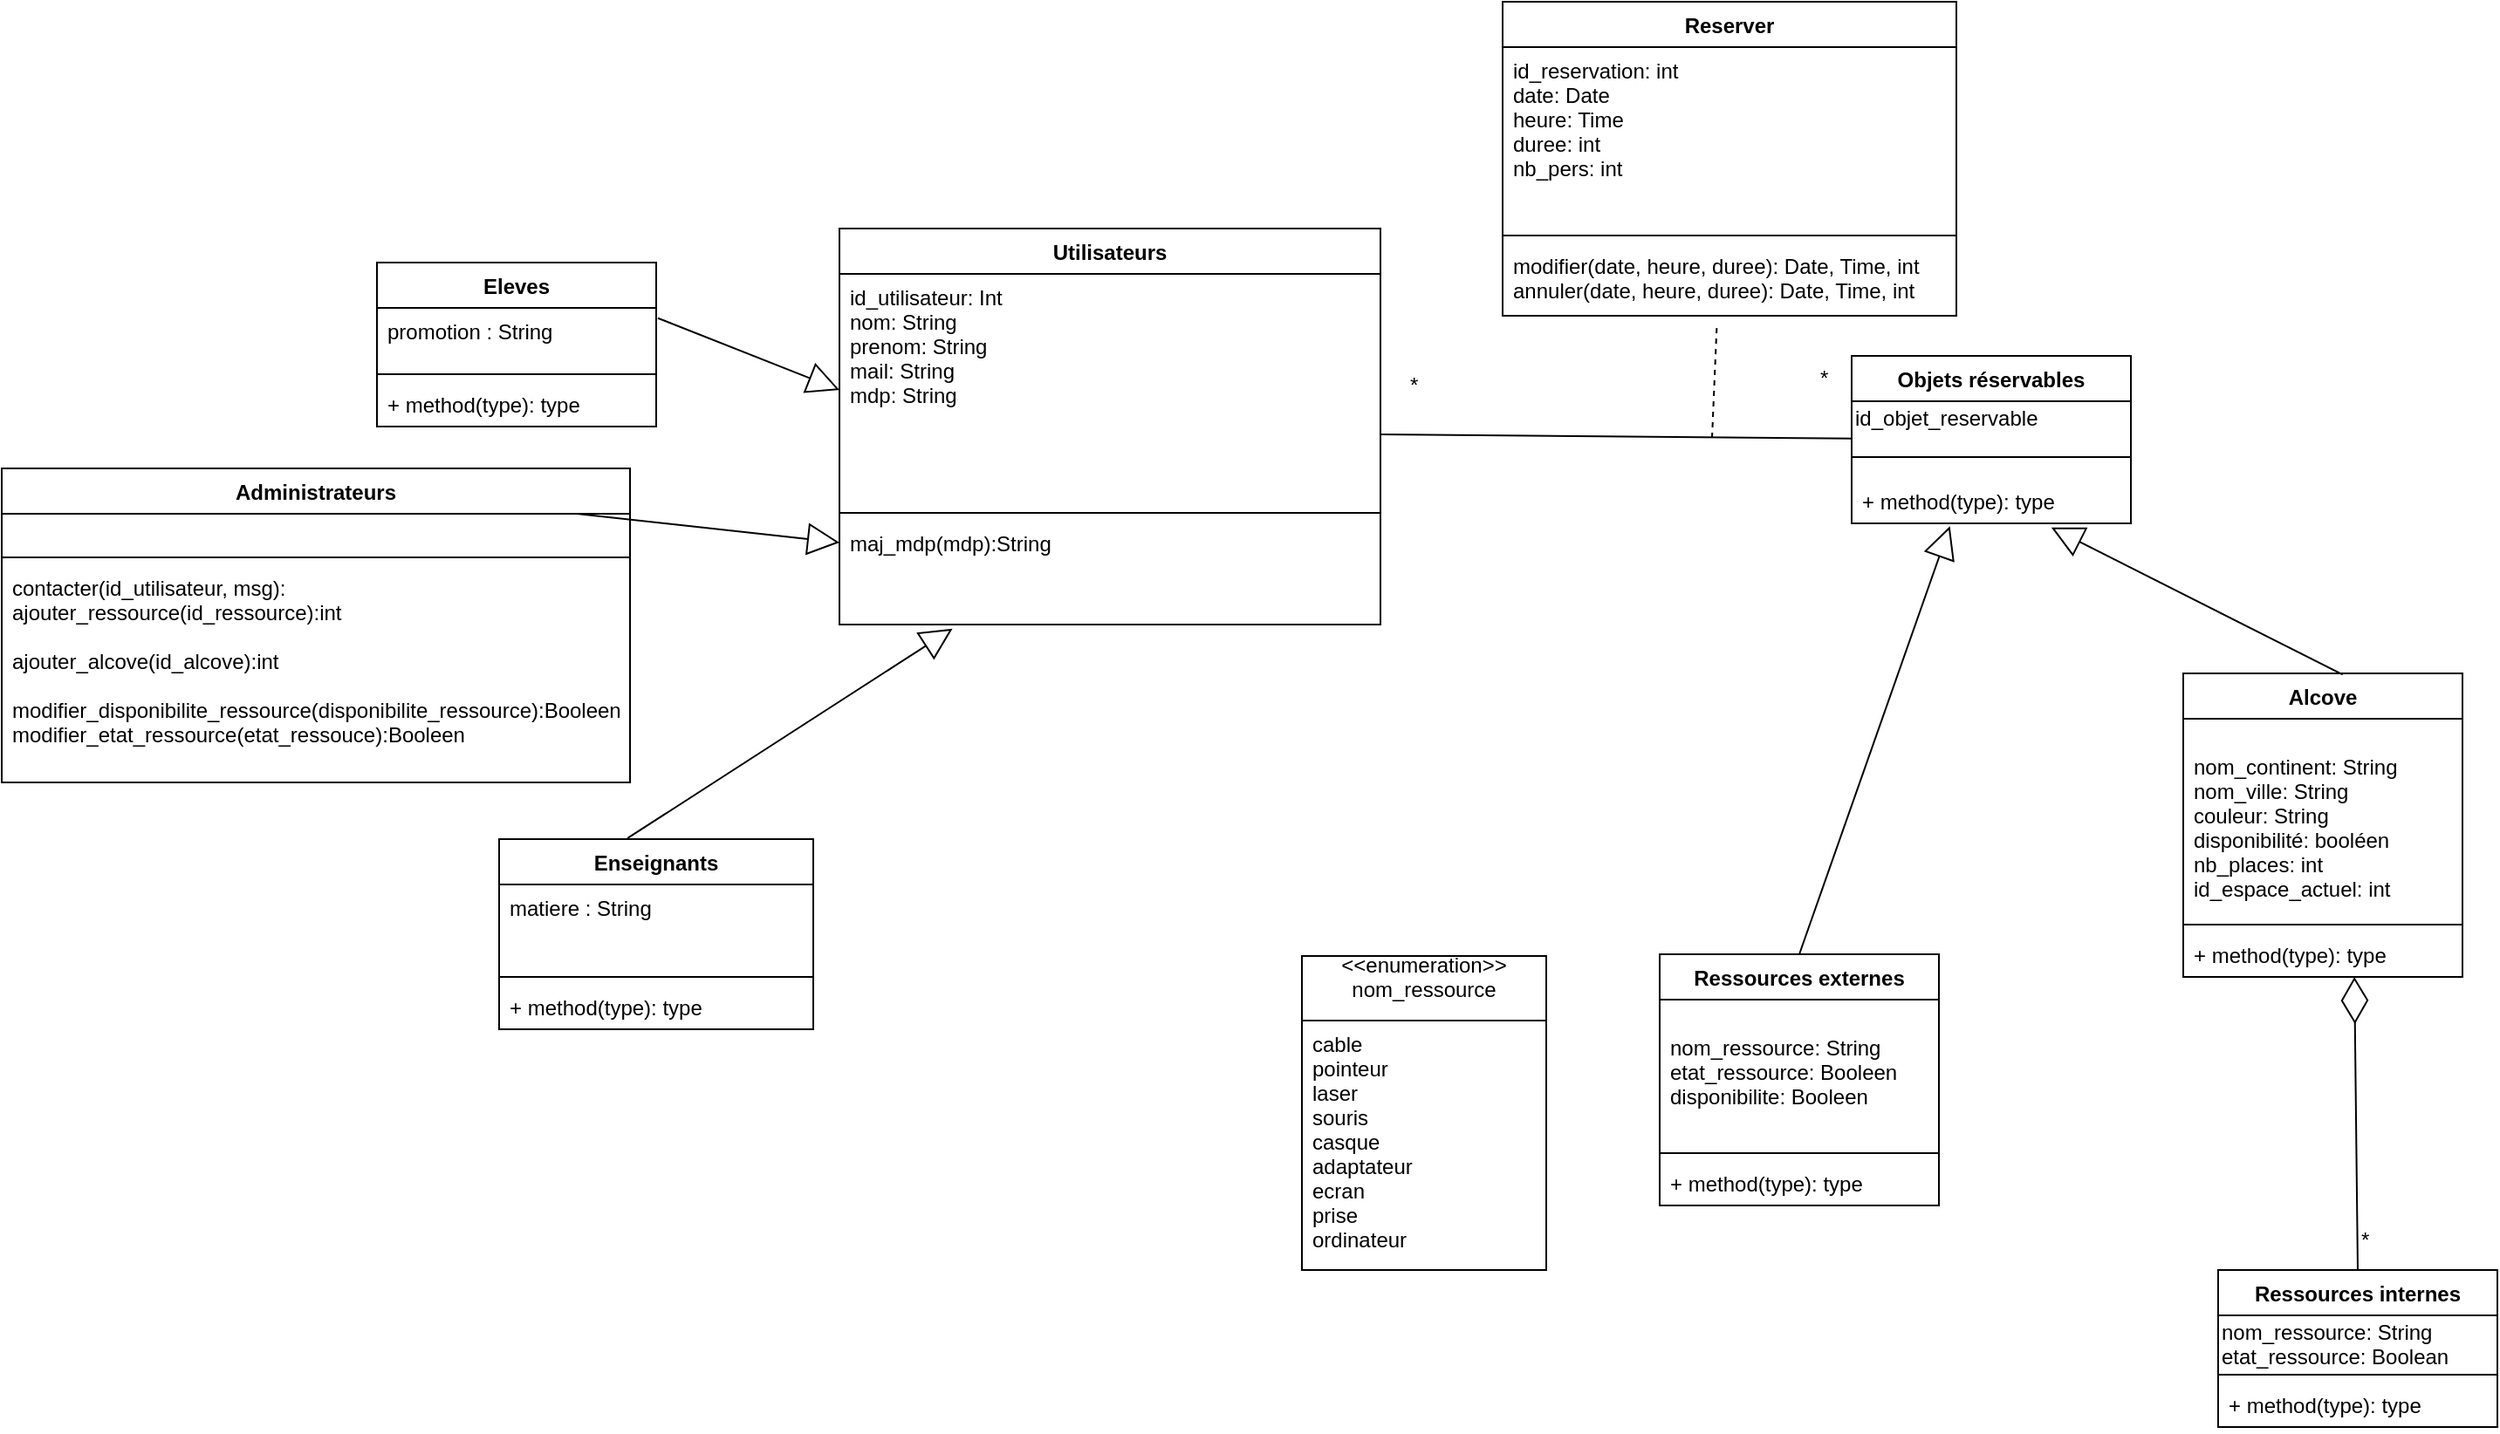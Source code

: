 <mxfile version="10.6.3"><diagram id="6133507b-19e7-1e82-6fc7-422aa6c4b21f" name="Page-1"><mxGraphModel dx="2571" dy="1496" grid="1" gridSize="10" guides="1" tooltips="1" connect="1" arrows="1" fold="1" page="1" pageScale="1" pageWidth="1100" pageHeight="850" background="#ffffff" math="0" shadow="0"><root><mxCell id="0"/><mxCell id="1" parent="0"/><mxCell id="Jbs66GRXvbEN9C51modN-68" value="Utilisateurs" style="swimlane;fontStyle=1;align=center;verticalAlign=top;childLayout=stackLayout;horizontal=1;startSize=26;horizontalStack=0;resizeParent=1;resizeParentMax=0;resizeLast=0;collapsible=1;marginBottom=0;" parent="1" vertex="1"><mxGeometry x="70" y="20" width="310" height="227" as="geometry"/></mxCell><mxCell id="eqfEs359WB2_1cbQBhm3-10" value="id_utilisateur: Int&#xA;nom: String&#xA;prenom: String&#xA;mail: String&#xA;mdp: String&#xA;&#xA;" style="text;strokeColor=none;fillColor=none;align=left;verticalAlign=top;spacingLeft=4;spacingRight=4;overflow=hidden;rotatable=0;points=[[0,0.5],[1,0.5]];portConstraint=eastwest;" parent="Jbs66GRXvbEN9C51modN-68" vertex="1"><mxGeometry y="26" width="310" height="133" as="geometry"/></mxCell><mxCell id="Jbs66GRXvbEN9C51modN-70" value="" style="line;strokeWidth=1;fillColor=none;align=left;verticalAlign=middle;spacingTop=-1;spacingLeft=3;spacingRight=3;rotatable=0;labelPosition=right;points=[];portConstraint=eastwest;" parent="Jbs66GRXvbEN9C51modN-68" vertex="1"><mxGeometry y="159" width="310" height="8" as="geometry"/></mxCell><mxCell id="eqfEs359WB2_1cbQBhm3-3" value="maj_mdp(mdp):String" style="text;strokeColor=none;fillColor=none;align=left;verticalAlign=top;spacingLeft=4;spacingRight=4;overflow=hidden;rotatable=0;points=[[0,0.5],[1,0.5]];portConstraint=eastwest;" parent="Jbs66GRXvbEN9C51modN-68" vertex="1"><mxGeometry y="167" width="310" height="60" as="geometry"/></mxCell><mxCell id="Jbs66GRXvbEN9C51modN-25" value="" style="endArrow=none;html=1;entryX=0.999;entryY=0.692;entryDx=0;entryDy=0;entryPerimeter=0;" parent="1" source="4ztzwUcgb1riMqlg6ti6-1" target="eqfEs359WB2_1cbQBhm3-10" edge="1"><mxGeometry width="50" height="50" relative="1" as="geometry"><mxPoint x="840" y="121" as="sourcePoint"/><mxPoint x="380" y="121" as="targetPoint"/><Array as="points"/></mxGeometry></mxCell><mxCell id="Jbs66GRXvbEN9C51modN-28" value="Alcove" style="swimlane;fontStyle=1;align=center;verticalAlign=top;childLayout=stackLayout;horizontal=1;startSize=26;horizontalStack=0;resizeParent=1;resizeParentMax=0;resizeLast=0;collapsible=1;marginBottom=0;" parent="1" vertex="1"><mxGeometry x="840" y="275" width="160" height="174" as="geometry"/></mxCell><mxCell id="Jbs66GRXvbEN9C51modN-29" value="&#xA;nom_continent: String&#xA;nom_ville: String&#xA;couleur: String&#xA;disponibilité: booléen&#xA;nb_places: int&#xA;id_espace_actuel: int&#xA;&#xA;" style="text;strokeColor=none;fillColor=none;align=left;verticalAlign=top;spacingLeft=4;spacingRight=4;overflow=hidden;rotatable=0;points=[[0,0.5],[1,0.5]];portConstraint=eastwest;" parent="Jbs66GRXvbEN9C51modN-28" vertex="1"><mxGeometry y="26" width="160" height="114" as="geometry"/></mxCell><mxCell id="Jbs66GRXvbEN9C51modN-30" value="" style="line;strokeWidth=1;fillColor=none;align=left;verticalAlign=middle;spacingTop=-1;spacingLeft=3;spacingRight=3;rotatable=0;labelPosition=right;points=[];portConstraint=eastwest;" parent="Jbs66GRXvbEN9C51modN-28" vertex="1"><mxGeometry y="140" width="160" height="8" as="geometry"/></mxCell><mxCell id="pIfrbGHBfHp90_EEHy7Y-15" value="+ method(type): type" style="text;strokeColor=none;fillColor=none;align=left;verticalAlign=top;spacingLeft=4;spacingRight=4;overflow=hidden;rotatable=0;points=[[0,0.5],[1,0.5]];portConstraint=eastwest;" parent="Jbs66GRXvbEN9C51modN-28" vertex="1"><mxGeometry y="148" width="160" height="26" as="geometry"/></mxCell><mxCell id="Jbs66GRXvbEN9C51modN-57" value="" style="endArrow=block;endSize=16;endFill=0;html=1;exitX=0.363;exitY=0.023;exitDx=0;exitDy=0;exitPerimeter=0;" parent="1" source="pIfrbGHBfHp90_EEHy7Y-2" target="eqfEs359WB2_1cbQBhm3-3" edge="1"><mxGeometry width="160" relative="1" as="geometry"><mxPoint x="310" y="440" as="sourcePoint"/><mxPoint x="399.714" y="388.429" as="targetPoint"/></mxGeometry></mxCell><mxCell id="Jbs66GRXvbEN9C51modN-58" value="" style="endArrow=block;endSize=16;endFill=0;html=1;exitX=1.006;exitY=0.172;exitDx=0;exitDy=0;entryX=0;entryY=0.5;entryDx=0;entryDy=0;exitPerimeter=0;" parent="1" source="Jbs66GRXvbEN9C51modN-74" target="eqfEs359WB2_1cbQBhm3-10" edge="1"><mxGeometry width="160" relative="1" as="geometry"><mxPoint x="279.714" y="515.571" as="sourcePoint"/><mxPoint x="200" y="250" as="targetPoint"/></mxGeometry></mxCell><mxCell id="Jbs66GRXvbEN9C51modN-73" value="Eleves&#xA;" style="swimlane;fontStyle=1;align=center;verticalAlign=top;childLayout=stackLayout;horizontal=1;startSize=26;horizontalStack=0;resizeParent=1;resizeParentMax=0;resizeLast=0;collapsible=1;marginBottom=0;" parent="1" vertex="1"><mxGeometry x="-195" y="39.5" width="160" height="94" as="geometry"><mxRectangle x="20" y="409" width="60" height="26" as="alternateBounds"/></mxGeometry></mxCell><mxCell id="Jbs66GRXvbEN9C51modN-74" value="promotion : String" style="text;strokeColor=none;fillColor=none;align=left;verticalAlign=top;spacingLeft=4;spacingRight=4;overflow=hidden;rotatable=0;points=[[0,0.5],[1,0.5]];portConstraint=eastwest;" parent="Jbs66GRXvbEN9C51modN-73" vertex="1"><mxGeometry y="26" width="160" height="34" as="geometry"/></mxCell><mxCell id="Jbs66GRXvbEN9C51modN-75" value="" style="line;strokeWidth=1;fillColor=none;align=left;verticalAlign=middle;spacingTop=-1;spacingLeft=3;spacingRight=3;rotatable=0;labelPosition=right;points=[];portConstraint=eastwest;" parent="Jbs66GRXvbEN9C51modN-73" vertex="1"><mxGeometry y="60" width="160" height="8" as="geometry"/></mxCell><mxCell id="Jbs66GRXvbEN9C51modN-76" value="+ method(type): type" style="text;strokeColor=none;fillColor=none;align=left;verticalAlign=top;spacingLeft=4;spacingRight=4;overflow=hidden;rotatable=0;points=[[0,0.5],[1,0.5]];portConstraint=eastwest;" parent="Jbs66GRXvbEN9C51modN-73" vertex="1"><mxGeometry y="68" width="160" height="26" as="geometry"/></mxCell><mxCell id="Jbs66GRXvbEN9C51modN-82" value="" style="endArrow=none;dashed=1;html=1;entryX=0.472;entryY=1.143;entryDx=0;entryDy=0;entryPerimeter=0;" parent="1" target="pIfrbGHBfHp90_EEHy7Y-32" edge="1"><mxGeometry width="50" height="50" relative="1" as="geometry"><mxPoint x="570" y="140" as="sourcePoint"/><mxPoint x="574" y="90" as="targetPoint"/><Array as="points"/></mxGeometry></mxCell><mxCell id="pIfrbGHBfHp90_EEHy7Y-2" value="Administrateurs&#xA;" style="swimlane;fontStyle=1;align=center;verticalAlign=top;childLayout=stackLayout;horizontal=1;startSize=26;horizontalStack=0;resizeParent=1;resizeParentMax=0;resizeLast=0;collapsible=1;marginBottom=0;" parent="1" vertex="1"><mxGeometry x="-410" y="157.5" width="360" height="180" as="geometry"/></mxCell><mxCell id="pIfrbGHBfHp90_EEHy7Y-3" value="&#xA;" style="text;strokeColor=none;fillColor=none;align=left;verticalAlign=top;spacingLeft=4;spacingRight=4;overflow=hidden;rotatable=0;points=[[0,0.5],[1,0.5]];portConstraint=eastwest;" parent="pIfrbGHBfHp90_EEHy7Y-2" vertex="1"><mxGeometry y="26" width="360" height="21" as="geometry"/></mxCell><mxCell id="pIfrbGHBfHp90_EEHy7Y-4" value="" style="line;strokeWidth=1;fillColor=none;align=left;verticalAlign=middle;spacingTop=-1;spacingLeft=3;spacingRight=3;rotatable=0;labelPosition=right;points=[];portConstraint=eastwest;" parent="pIfrbGHBfHp90_EEHy7Y-2" vertex="1"><mxGeometry y="47" width="360" height="8" as="geometry"/></mxCell><mxCell id="pIfrbGHBfHp90_EEHy7Y-5" value="contacter(id_utilisateur, msg):&#xA;ajouter_ressource(id_ressource):int&#xA;&#xA;ajouter_alcove(id_alcove):int&#xA;&#xA;modifier_disponibilite_ressource(disponibilite_ressource):Booleen&#xA;modifier_etat_ressource(etat_ressouce):Booleen&#xA;" style="text;strokeColor=none;fillColor=none;align=left;verticalAlign=top;spacingLeft=4;spacingRight=4;overflow=hidden;rotatable=0;points=[[0,0.5],[1,0.5]];portConstraint=eastwest;" parent="pIfrbGHBfHp90_EEHy7Y-2" vertex="1"><mxGeometry y="55" width="360" height="125" as="geometry"/></mxCell><mxCell id="pIfrbGHBfHp90_EEHy7Y-11" value="Ressources internes" style="swimlane;fontStyle=1;align=center;verticalAlign=top;childLayout=stackLayout;horizontal=1;startSize=26;horizontalStack=0;resizeParent=1;resizeParentMax=0;resizeLast=0;collapsible=1;marginBottom=0;" parent="1" vertex="1"><mxGeometry x="860" y="617" width="160" height="90" as="geometry"/></mxCell><mxCell id="PCkK2Mq_yRVJKzWiTSHW-1" value="&lt;div&gt;nom_ressource: String&lt;/div&gt;&lt;div&gt;etat_ressource: Boolean&lt;br&gt;&lt;/div&gt;" style="text;html=1;resizable=0;points=[];autosize=1;align=left;verticalAlign=top;spacingTop=-4;" vertex="1" parent="pIfrbGHBfHp90_EEHy7Y-11"><mxGeometry y="26" width="160" height="30" as="geometry"/></mxCell><mxCell id="pIfrbGHBfHp90_EEHy7Y-13" value="" style="line;strokeWidth=1;fillColor=none;align=left;verticalAlign=middle;spacingTop=-1;spacingLeft=3;spacingRight=3;rotatable=0;labelPosition=right;points=[];portConstraint=eastwest;" parent="pIfrbGHBfHp90_EEHy7Y-11" vertex="1"><mxGeometry y="56" width="160" height="8" as="geometry"/></mxCell><mxCell id="pIfrbGHBfHp90_EEHy7Y-14" value="+ method(type): type" style="text;strokeColor=none;fillColor=none;align=left;verticalAlign=top;spacingLeft=4;spacingRight=4;overflow=hidden;rotatable=0;points=[[0,0.5],[1,0.5]];portConstraint=eastwest;" parent="pIfrbGHBfHp90_EEHy7Y-11" vertex="1"><mxGeometry y="64" width="160" height="26" as="geometry"/></mxCell><mxCell id="eqfEs359WB2_1cbQBhm3-18" value="" style="endArrow=diamondThin;endFill=0;endSize=24;html=1;entryX=0.613;entryY=1;entryDx=0;entryDy=0;entryPerimeter=0;exitX=0.5;exitY=0;exitDx=0;exitDy=0;" parent="1" source="pIfrbGHBfHp90_EEHy7Y-11" target="pIfrbGHBfHp90_EEHy7Y-15" edge="1"><mxGeometry width="160" relative="1" as="geometry"><mxPoint x="610" y="570" as="sourcePoint"/><mxPoint x="770" y="570" as="targetPoint"/></mxGeometry></mxCell><mxCell id="pIfrbGHBfHp90_EEHy7Y-17" value="Ressources externes" style="swimlane;fontStyle=1;align=center;verticalAlign=top;childLayout=stackLayout;horizontal=1;startSize=26;horizontalStack=0;resizeParent=1;resizeParentMax=0;resizeLast=0;collapsible=1;marginBottom=0;" parent="1" vertex="1"><mxGeometry x="540" y="436" width="160" height="144" as="geometry"/></mxCell><mxCell id="pIfrbGHBfHp90_EEHy7Y-18" value="&#xA;nom_ressource: String&#xA;etat_ressource: Booleen&#xA;disponibilite: Booleen&#xA;" style="text;strokeColor=none;fillColor=none;align=left;verticalAlign=top;spacingLeft=4;spacingRight=4;overflow=hidden;rotatable=0;points=[[0,0.5],[1,0.5]];portConstraint=eastwest;" parent="pIfrbGHBfHp90_EEHy7Y-17" vertex="1"><mxGeometry y="26" width="160" height="84" as="geometry"/></mxCell><mxCell id="pIfrbGHBfHp90_EEHy7Y-19" value="" style="line;strokeWidth=1;fillColor=none;align=left;verticalAlign=middle;spacingTop=-1;spacingLeft=3;spacingRight=3;rotatable=0;labelPosition=right;points=[];portConstraint=eastwest;" parent="pIfrbGHBfHp90_EEHy7Y-17" vertex="1"><mxGeometry y="110" width="160" height="8" as="geometry"/></mxCell><mxCell id="pIfrbGHBfHp90_EEHy7Y-20" value="+ method(type): type" style="text;strokeColor=none;fillColor=none;align=left;verticalAlign=top;spacingLeft=4;spacingRight=4;overflow=hidden;rotatable=0;points=[[0,0.5],[1,0.5]];portConstraint=eastwest;" parent="pIfrbGHBfHp90_EEHy7Y-17" vertex="1"><mxGeometry y="118" width="160" height="26" as="geometry"/></mxCell><mxCell id="12J4YN7cm-qglCN35FyD-2" value="Enseignants" style="swimlane;fontStyle=1;align=center;verticalAlign=top;childLayout=stackLayout;horizontal=1;startSize=26;horizontalStack=0;resizeParent=1;resizeParentMax=0;resizeLast=0;collapsible=1;marginBottom=0;" parent="1" vertex="1"><mxGeometry x="-125" y="370" width="180" height="109" as="geometry"/></mxCell><mxCell id="12J4YN7cm-qglCN35FyD-3" value="matiere : String&#xA;&#xA;&#xA;" style="text;strokeColor=none;fillColor=none;align=left;verticalAlign=top;spacingLeft=4;spacingRight=4;overflow=hidden;rotatable=0;points=[[0,0.5],[1,0.5]];portConstraint=eastwest;" parent="12J4YN7cm-qglCN35FyD-2" vertex="1"><mxGeometry y="26" width="180" height="49" as="geometry"/></mxCell><mxCell id="12J4YN7cm-qglCN35FyD-4" value="" style="line;strokeWidth=1;fillColor=none;align=left;verticalAlign=middle;spacingTop=-1;spacingLeft=3;spacingRight=3;rotatable=0;labelPosition=right;points=[];portConstraint=eastwest;" parent="12J4YN7cm-qglCN35FyD-2" vertex="1"><mxGeometry y="75" width="180" height="8" as="geometry"/></mxCell><mxCell id="12J4YN7cm-qglCN35FyD-5" value="+ method(type): type" style="text;strokeColor=none;fillColor=none;align=left;verticalAlign=top;spacingLeft=4;spacingRight=4;overflow=hidden;rotatable=0;points=[[0,0.5],[1,0.5]];portConstraint=eastwest;" parent="12J4YN7cm-qglCN35FyD-2" vertex="1"><mxGeometry y="83" width="180" height="26" as="geometry"/></mxCell><mxCell id="12J4YN7cm-qglCN35FyD-6" value="" style="endArrow=block;endSize=16;endFill=0;html=1;entryX=0.209;entryY=1.039;entryDx=0;entryDy=0;exitX=0.409;exitY=-0.005;exitDx=0;exitDy=0;exitPerimeter=0;entryPerimeter=0;" parent="1" source="12J4YN7cm-qglCN35FyD-2" target="eqfEs359WB2_1cbQBhm3-3" edge="1"><mxGeometry width="160" relative="1" as="geometry"><mxPoint x="290" y="420" as="sourcePoint"/><mxPoint x="300" y="247" as="targetPoint"/></mxGeometry></mxCell><mxCell id="12J4YN7cm-qglCN35FyD-8" value="&lt;&lt;enumeration&gt;&gt;&#xA;nom_ressource&#xA;" style="swimlane;fontStyle=0;childLayout=stackLayout;horizontal=1;startSize=37;fillColor=none;horizontalStack=0;resizeParent=1;resizeParentMax=0;resizeLast=0;collapsible=1;marginBottom=0;" parent="1" vertex="1"><mxGeometry x="335" y="437" width="140" height="180" as="geometry"/></mxCell><mxCell id="12J4YN7cm-qglCN35FyD-9" value="cable&#xA;pointeur&#xA;laser &#xA;souris&#xA;casque &#xA;adaptateur&#xA;ecran&#xA;prise&#xA;ordinateur&#xA;" style="text;strokeColor=none;fillColor=none;align=left;verticalAlign=top;spacingLeft=4;spacingRight=4;overflow=hidden;rotatable=0;points=[[0,0.5],[1,0.5]];portConstraint=eastwest;" parent="12J4YN7cm-qglCN35FyD-8" vertex="1"><mxGeometry y="37" width="140" height="143" as="geometry"/></mxCell><mxCell id="pIfrbGHBfHp90_EEHy7Y-29" value="Reserver" style="swimlane;fontStyle=1;align=center;verticalAlign=top;childLayout=stackLayout;horizontal=1;startSize=26;horizontalStack=0;resizeParent=1;resizeParentMax=0;resizeLast=0;collapsible=1;marginBottom=0;" parent="1" vertex="1"><mxGeometry x="450" y="-110" width="260" height="180" as="geometry"/></mxCell><mxCell id="pIfrbGHBfHp90_EEHy7Y-30" value="id_reservation: int&#xA;date: Date&#xA;heure: Time&#xA;duree: int&#xA;nb_pers: int&#xA;" style="text;strokeColor=none;fillColor=none;align=left;verticalAlign=top;spacingLeft=4;spacingRight=4;overflow=hidden;rotatable=0;points=[[0,0.5],[1,0.5]];portConstraint=eastwest;" parent="pIfrbGHBfHp90_EEHy7Y-29" vertex="1"><mxGeometry y="26" width="260" height="104" as="geometry"/></mxCell><mxCell id="pIfrbGHBfHp90_EEHy7Y-31" value="" style="line;strokeWidth=1;fillColor=none;align=left;verticalAlign=middle;spacingTop=-1;spacingLeft=3;spacingRight=3;rotatable=0;labelPosition=right;points=[];portConstraint=eastwest;" parent="pIfrbGHBfHp90_EEHy7Y-29" vertex="1"><mxGeometry y="130" width="260" height="8" as="geometry"/></mxCell><mxCell id="pIfrbGHBfHp90_EEHy7Y-32" value="modifier(date, heure, duree): Date, Time, int&#xA;annuler(date, heure, duree): Date, Time, int&#xA;" style="text;strokeColor=none;fillColor=none;align=left;verticalAlign=top;spacingLeft=4;spacingRight=4;overflow=hidden;rotatable=0;points=[[0,0.5],[1,0.5]];portConstraint=eastwest;" parent="pIfrbGHBfHp90_EEHy7Y-29" vertex="1"><mxGeometry y="138" width="260" height="42" as="geometry"/></mxCell><mxCell id="12J4YN7cm-qglCN35FyD-19" value="*&lt;br&gt;" style="text;html=1;resizable=0;points=[];autosize=1;align=left;verticalAlign=top;spacingTop=-4;" parent="1" vertex="1"><mxGeometry x="395" y="99.5" width="20" height="20" as="geometry"/></mxCell><mxCell id="12J4YN7cm-qglCN35FyD-20" value="*&lt;br&gt;" style="text;html=1;resizable=0;points=[];autosize=1;align=left;verticalAlign=top;spacingTop=-4;" parent="1" vertex="1"><mxGeometry x="630" y="95.5" width="20" height="20" as="geometry"/></mxCell><mxCell id="12J4YN7cm-qglCN35FyD-22" value="*&lt;br&gt;" style="text;html=1;resizable=0;points=[];autosize=1;align=left;verticalAlign=top;spacingTop=-4;" parent="1" vertex="1"><mxGeometry x="940" y="590" width="20" height="20" as="geometry"/></mxCell><mxCell id="4ztzwUcgb1riMqlg6ti6-5" value="" style="endArrow=block;endSize=16;endFill=0;html=1;exitX=0.5;exitY=0;exitDx=0;exitDy=0;entryX=0.352;entryY=1.064;entryDx=0;entryDy=0;entryPerimeter=0;" parent="1" source="pIfrbGHBfHp90_EEHy7Y-17" target="4ztzwUcgb1riMqlg6ti6-4" edge="1"><mxGeometry width="160" relative="1" as="geometry"><mxPoint x="580" y="266.5" as="sourcePoint"/><mxPoint x="690" y="200" as="targetPoint"/><Array as="points"/></mxGeometry></mxCell><mxCell id="4ztzwUcgb1riMqlg6ti6-6" value="" style="endArrow=block;endSize=16;endFill=0;html=1;exitX=0.571;exitY=0.004;exitDx=0;exitDy=0;exitPerimeter=0;entryX=0.715;entryY=1.09;entryDx=0;entryDy=0;entryPerimeter=0;" parent="1" source="Jbs66GRXvbEN9C51modN-28" target="4ztzwUcgb1riMqlg6ti6-4" edge="1"><mxGeometry width="160" relative="1" as="geometry"><mxPoint x="930" y="247" as="sourcePoint"/><mxPoint x="830" y="200" as="targetPoint"/><Array as="points"/></mxGeometry></mxCell><mxCell id="4ztzwUcgb1riMqlg6ti6-1" value="Objets réservables&#xA;" style="swimlane;fontStyle=1;align=center;verticalAlign=top;childLayout=stackLayout;horizontal=1;startSize=26;horizontalStack=0;resizeParent=1;resizeParentMax=0;resizeLast=0;collapsible=1;marginBottom=0;" parent="1" vertex="1"><mxGeometry x="650" y="93" width="160" height="96" as="geometry"/></mxCell><mxCell id="4ztzwUcgb1riMqlg6ti6-11" value="id_objet_reservable&lt;br&gt;" style="text;html=1;resizable=0;points=[];autosize=1;align=left;verticalAlign=top;spacingTop=-4;" parent="4ztzwUcgb1riMqlg6ti6-1" vertex="1"><mxGeometry y="26" width="160" height="20" as="geometry"/></mxCell><mxCell id="4ztzwUcgb1riMqlg6ti6-3" value="" style="line;strokeWidth=1;fillColor=none;align=left;verticalAlign=middle;spacingTop=-1;spacingLeft=3;spacingRight=3;rotatable=0;labelPosition=right;points=[];portConstraint=eastwest;" parent="4ztzwUcgb1riMqlg6ti6-1" vertex="1"><mxGeometry y="46" width="160" height="24" as="geometry"/></mxCell><mxCell id="4ztzwUcgb1riMqlg6ti6-4" value="+ method(type): type" style="text;strokeColor=none;fillColor=none;align=left;verticalAlign=top;spacingLeft=4;spacingRight=4;overflow=hidden;rotatable=0;points=[[0,0.5],[1,0.5]];portConstraint=eastwest;" parent="4ztzwUcgb1riMqlg6ti6-1" vertex="1"><mxGeometry y="70" width="160" height="26" as="geometry"/></mxCell></root></mxGraphModel></diagram></mxfile>